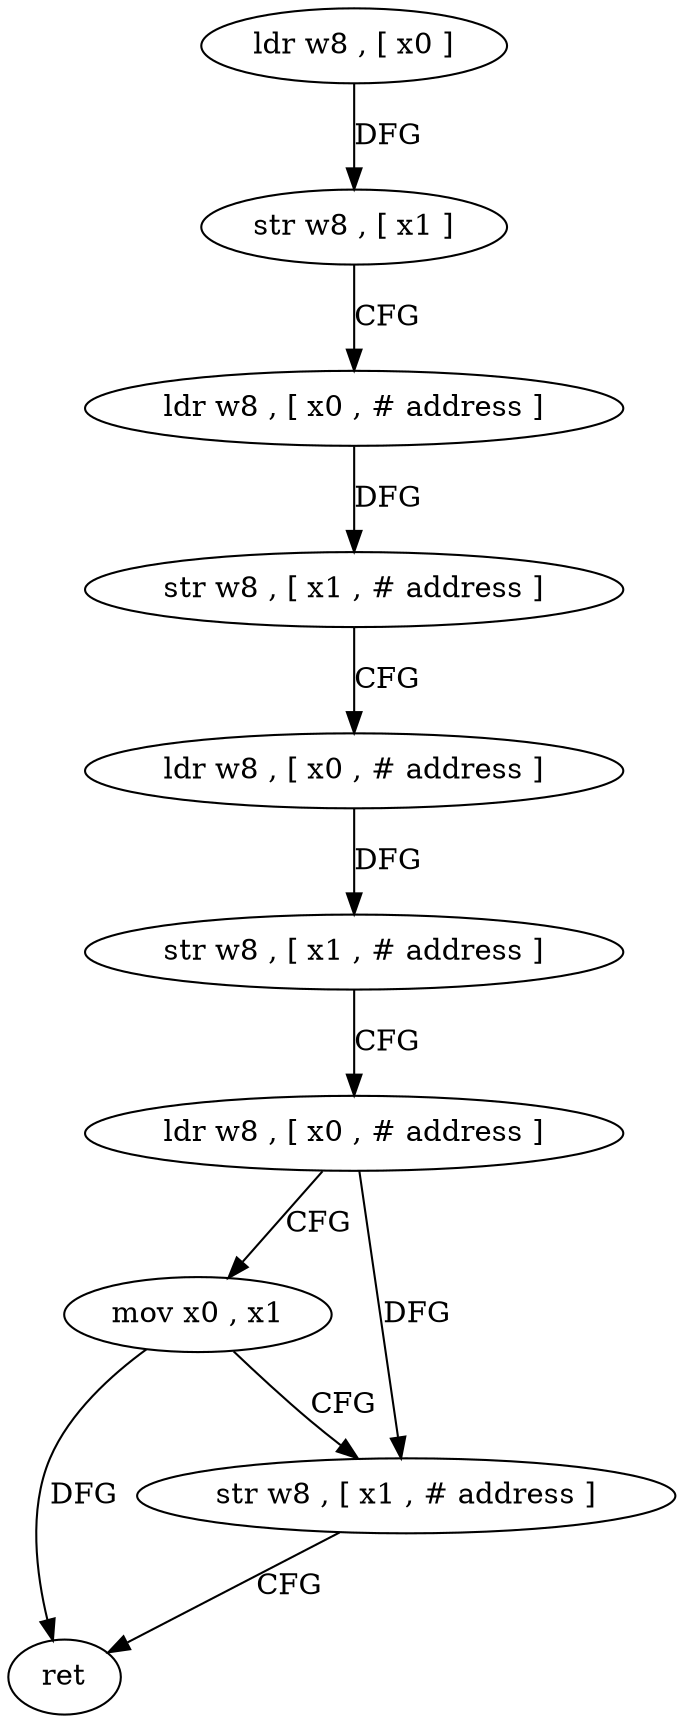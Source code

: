 digraph "func" {
"4220672" [label = "ldr w8 , [ x0 ]" ]
"4220676" [label = "str w8 , [ x1 ]" ]
"4220680" [label = "ldr w8 , [ x0 , # address ]" ]
"4220684" [label = "str w8 , [ x1 , # address ]" ]
"4220688" [label = "ldr w8 , [ x0 , # address ]" ]
"4220692" [label = "str w8 , [ x1 , # address ]" ]
"4220696" [label = "ldr w8 , [ x0 , # address ]" ]
"4220700" [label = "mov x0 , x1" ]
"4220704" [label = "str w8 , [ x1 , # address ]" ]
"4220708" [label = "ret" ]
"4220672" -> "4220676" [ label = "DFG" ]
"4220676" -> "4220680" [ label = "CFG" ]
"4220680" -> "4220684" [ label = "DFG" ]
"4220684" -> "4220688" [ label = "CFG" ]
"4220688" -> "4220692" [ label = "DFG" ]
"4220692" -> "4220696" [ label = "CFG" ]
"4220696" -> "4220700" [ label = "CFG" ]
"4220696" -> "4220704" [ label = "DFG" ]
"4220700" -> "4220704" [ label = "CFG" ]
"4220700" -> "4220708" [ label = "DFG" ]
"4220704" -> "4220708" [ label = "CFG" ]
}
